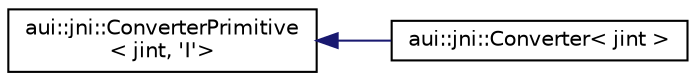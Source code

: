 digraph "Graphical Class Hierarchy"
{
 // LATEX_PDF_SIZE
  edge [fontname="Helvetica",fontsize="10",labelfontname="Helvetica",labelfontsize="10"];
  node [fontname="Helvetica",fontsize="10",shape=record];
  rankdir="LR";
  Node0 [label="aui::jni::ConverterPrimitive\l\< jint, 'I'\>",height=0.2,width=0.4,color="black", fillcolor="white", style="filled",URL="$structaui_1_1jni_1_1ConverterPrimitive.html",tooltip=" "];
  Node0 -> Node1 [dir="back",color="midnightblue",fontsize="10",style="solid",fontname="Helvetica"];
  Node1 [label="aui::jni::Converter\< jint \>",height=0.2,width=0.4,color="black", fillcolor="white", style="filled",URL="$structaui_1_1jni_1_1Converter_3_01jint_01_4.html",tooltip=" "];
}

